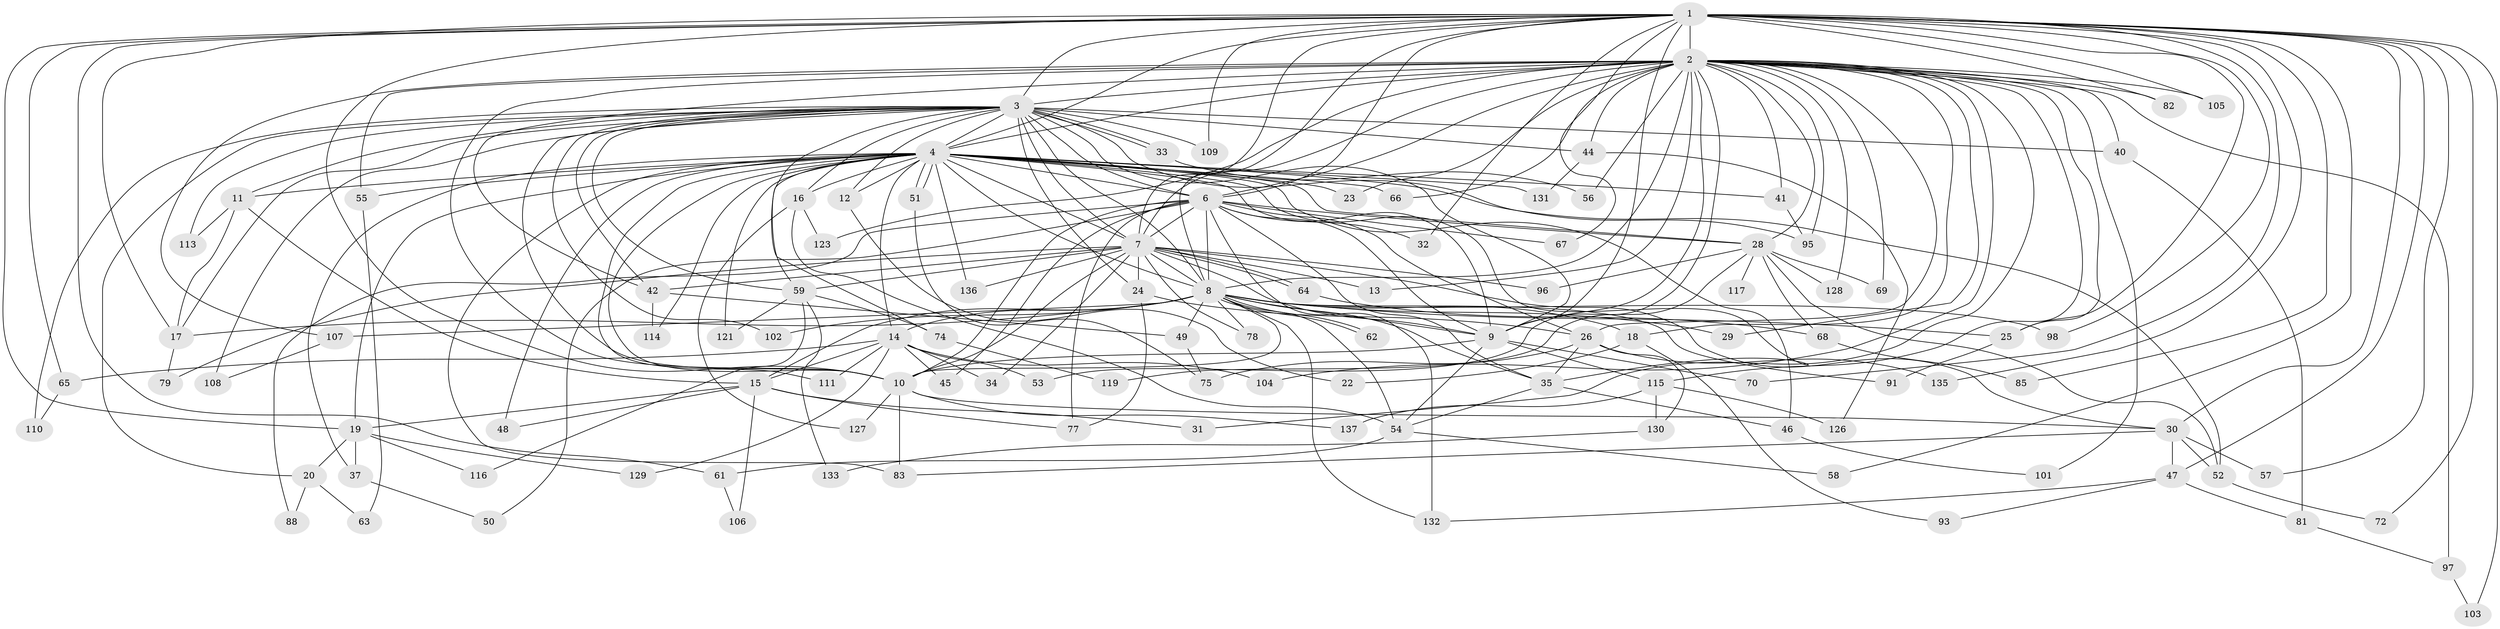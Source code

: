 // Generated by graph-tools (version 1.1) at 2025/23/03/03/25 07:23:38]
// undirected, 109 vertices, 255 edges
graph export_dot {
graph [start="1"]
  node [color=gray90,style=filled];
  1 [super="+43"];
  2 [super="+5"];
  3 [super="+122"];
  4 [super="+80"];
  6 [super="+125"];
  7 [super="+21"];
  8 [super="+27"];
  9 [super="+76"];
  10 [super="+71"];
  11 [super="+92"];
  12;
  13;
  14 [super="+87"];
  15 [super="+112"];
  16 [super="+73"];
  17 [super="+94"];
  18;
  19;
  20;
  22;
  23;
  24;
  25 [super="+39"];
  26 [super="+139"];
  28 [super="+36"];
  29;
  30 [super="+124"];
  31;
  32;
  33 [super="+38"];
  34;
  35 [super="+89"];
  37;
  40;
  41 [super="+118"];
  42 [super="+86"];
  44;
  45;
  46;
  47 [super="+134"];
  48;
  49;
  50;
  51 [super="+90"];
  52 [super="+84"];
  53;
  54 [super="+100"];
  55;
  56;
  57;
  58;
  59 [super="+60"];
  61;
  62;
  63;
  64;
  65;
  66;
  67;
  68;
  69;
  70;
  72;
  74;
  75;
  77 [super="+99"];
  78;
  79;
  81;
  82;
  83 [super="+138"];
  85;
  88;
  91;
  93;
  95 [super="+120"];
  96;
  97;
  98;
  101;
  102;
  103;
  104;
  105;
  106;
  107;
  108;
  109;
  110;
  111;
  113;
  114;
  115;
  116;
  117;
  119;
  121;
  123;
  126;
  127;
  128;
  129;
  130;
  131;
  132;
  133;
  135;
  136;
  137;
  1 -- 2 [weight=3];
  1 -- 3;
  1 -- 4;
  1 -- 6;
  1 -- 7;
  1 -- 8;
  1 -- 9;
  1 -- 10;
  1 -- 17;
  1 -- 19;
  1 -- 25;
  1 -- 32;
  1 -- 57;
  1 -- 58;
  1 -- 61;
  1 -- 65;
  1 -- 67;
  1 -- 70;
  1 -- 72;
  1 -- 82;
  1 -- 85;
  1 -- 103;
  1 -- 105;
  1 -- 109;
  1 -- 135;
  1 -- 98;
  1 -- 47;
  1 -- 30;
  2 -- 3 [weight=3];
  2 -- 4 [weight=2];
  2 -- 6 [weight=2];
  2 -- 7 [weight=2];
  2 -- 8 [weight=2];
  2 -- 9 [weight=2];
  2 -- 10 [weight=2];
  2 -- 18;
  2 -- 28;
  2 -- 40;
  2 -- 55;
  2 -- 95 [weight=2];
  2 -- 128;
  2 -- 66;
  2 -- 69;
  2 -- 13;
  2 -- 82;
  2 -- 23;
  2 -- 25;
  2 -- 29;
  2 -- 31;
  2 -- 97;
  2 -- 101;
  2 -- 104;
  2 -- 41;
  2 -- 105;
  2 -- 107;
  2 -- 44;
  2 -- 115;
  2 -- 53;
  2 -- 56;
  2 -- 123;
  2 -- 26;
  2 -- 42;
  3 -- 4;
  3 -- 6;
  3 -- 7;
  3 -- 8;
  3 -- 9;
  3 -- 10;
  3 -- 11;
  3 -- 12;
  3 -- 16;
  3 -- 17;
  3 -- 20;
  3 -- 24;
  3 -- 33 [weight=2];
  3 -- 33;
  3 -- 40;
  3 -- 42;
  3 -- 44;
  3 -- 74;
  3 -- 95;
  3 -- 102;
  3 -- 108;
  3 -- 109;
  3 -- 110;
  3 -- 113;
  3 -- 59;
  4 -- 6;
  4 -- 7;
  4 -- 8;
  4 -- 9;
  4 -- 10;
  4 -- 11;
  4 -- 12;
  4 -- 14 [weight=2];
  4 -- 16;
  4 -- 19;
  4 -- 23;
  4 -- 35;
  4 -- 37;
  4 -- 41;
  4 -- 46;
  4 -- 48;
  4 -- 51;
  4 -- 51;
  4 -- 55;
  4 -- 59;
  4 -- 66;
  4 -- 83;
  4 -- 111;
  4 -- 114;
  4 -- 121;
  4 -- 131;
  4 -- 136;
  4 -- 28;
  4 -- 52;
  6 -- 7;
  6 -- 8;
  6 -- 9;
  6 -- 10;
  6 -- 26;
  6 -- 28;
  6 -- 32;
  6 -- 45;
  6 -- 50;
  6 -- 67;
  6 -- 77;
  6 -- 88;
  6 -- 132;
  6 -- 35;
  7 -- 8;
  7 -- 9;
  7 -- 10;
  7 -- 13;
  7 -- 24;
  7 -- 30;
  7 -- 34;
  7 -- 42;
  7 -- 59;
  7 -- 64;
  7 -- 64;
  7 -- 78;
  7 -- 79;
  7 -- 96;
  7 -- 136;
  8 -- 9 [weight=3];
  8 -- 10 [weight=2];
  8 -- 14;
  8 -- 15;
  8 -- 18;
  8 -- 29;
  8 -- 35;
  8 -- 49;
  8 -- 54;
  8 -- 62;
  8 -- 62;
  8 -- 78;
  8 -- 91;
  8 -- 98;
  8 -- 102;
  8 -- 107;
  8 -- 132;
  8 -- 17;
  8 -- 25;
  9 -- 10;
  9 -- 54;
  9 -- 70;
  9 -- 115;
  10 -- 30;
  10 -- 127;
  10 -- 137;
  10 -- 83;
  11 -- 15;
  11 -- 113;
  11 -- 17;
  12 -- 22;
  14 -- 34;
  14 -- 45;
  14 -- 53;
  14 -- 65;
  14 -- 104;
  14 -- 129;
  14 -- 111;
  14 -- 15;
  15 -- 31;
  15 -- 48;
  15 -- 77;
  15 -- 106;
  15 -- 19;
  16 -- 123;
  16 -- 127;
  16 -- 54;
  17 -- 79;
  18 -- 22;
  18 -- 93;
  19 -- 20;
  19 -- 37;
  19 -- 116;
  19 -- 129;
  20 -- 63;
  20 -- 88;
  24 -- 26;
  24 -- 77;
  25 -- 91;
  26 -- 75;
  26 -- 130;
  26 -- 135;
  26 -- 35;
  28 -- 52;
  28 -- 96;
  28 -- 117 [weight=2];
  28 -- 119;
  28 -- 128;
  28 -- 68;
  28 -- 69;
  30 -- 47;
  30 -- 52;
  30 -- 57;
  30 -- 83;
  33 -- 56;
  35 -- 46;
  35 -- 54;
  37 -- 50;
  40 -- 81;
  41 -- 95;
  42 -- 49;
  42 -- 114;
  44 -- 126;
  44 -- 131;
  46 -- 101;
  47 -- 81;
  47 -- 93;
  47 -- 132;
  49 -- 75;
  51 -- 75;
  52 -- 72;
  54 -- 58;
  54 -- 61;
  55 -- 63;
  59 -- 121;
  59 -- 116;
  59 -- 133;
  59 -- 74;
  61 -- 106;
  64 -- 68;
  65 -- 110;
  68 -- 85;
  74 -- 119;
  81 -- 97;
  97 -- 103;
  107 -- 108;
  115 -- 126;
  115 -- 130;
  115 -- 137;
  130 -- 133;
}
